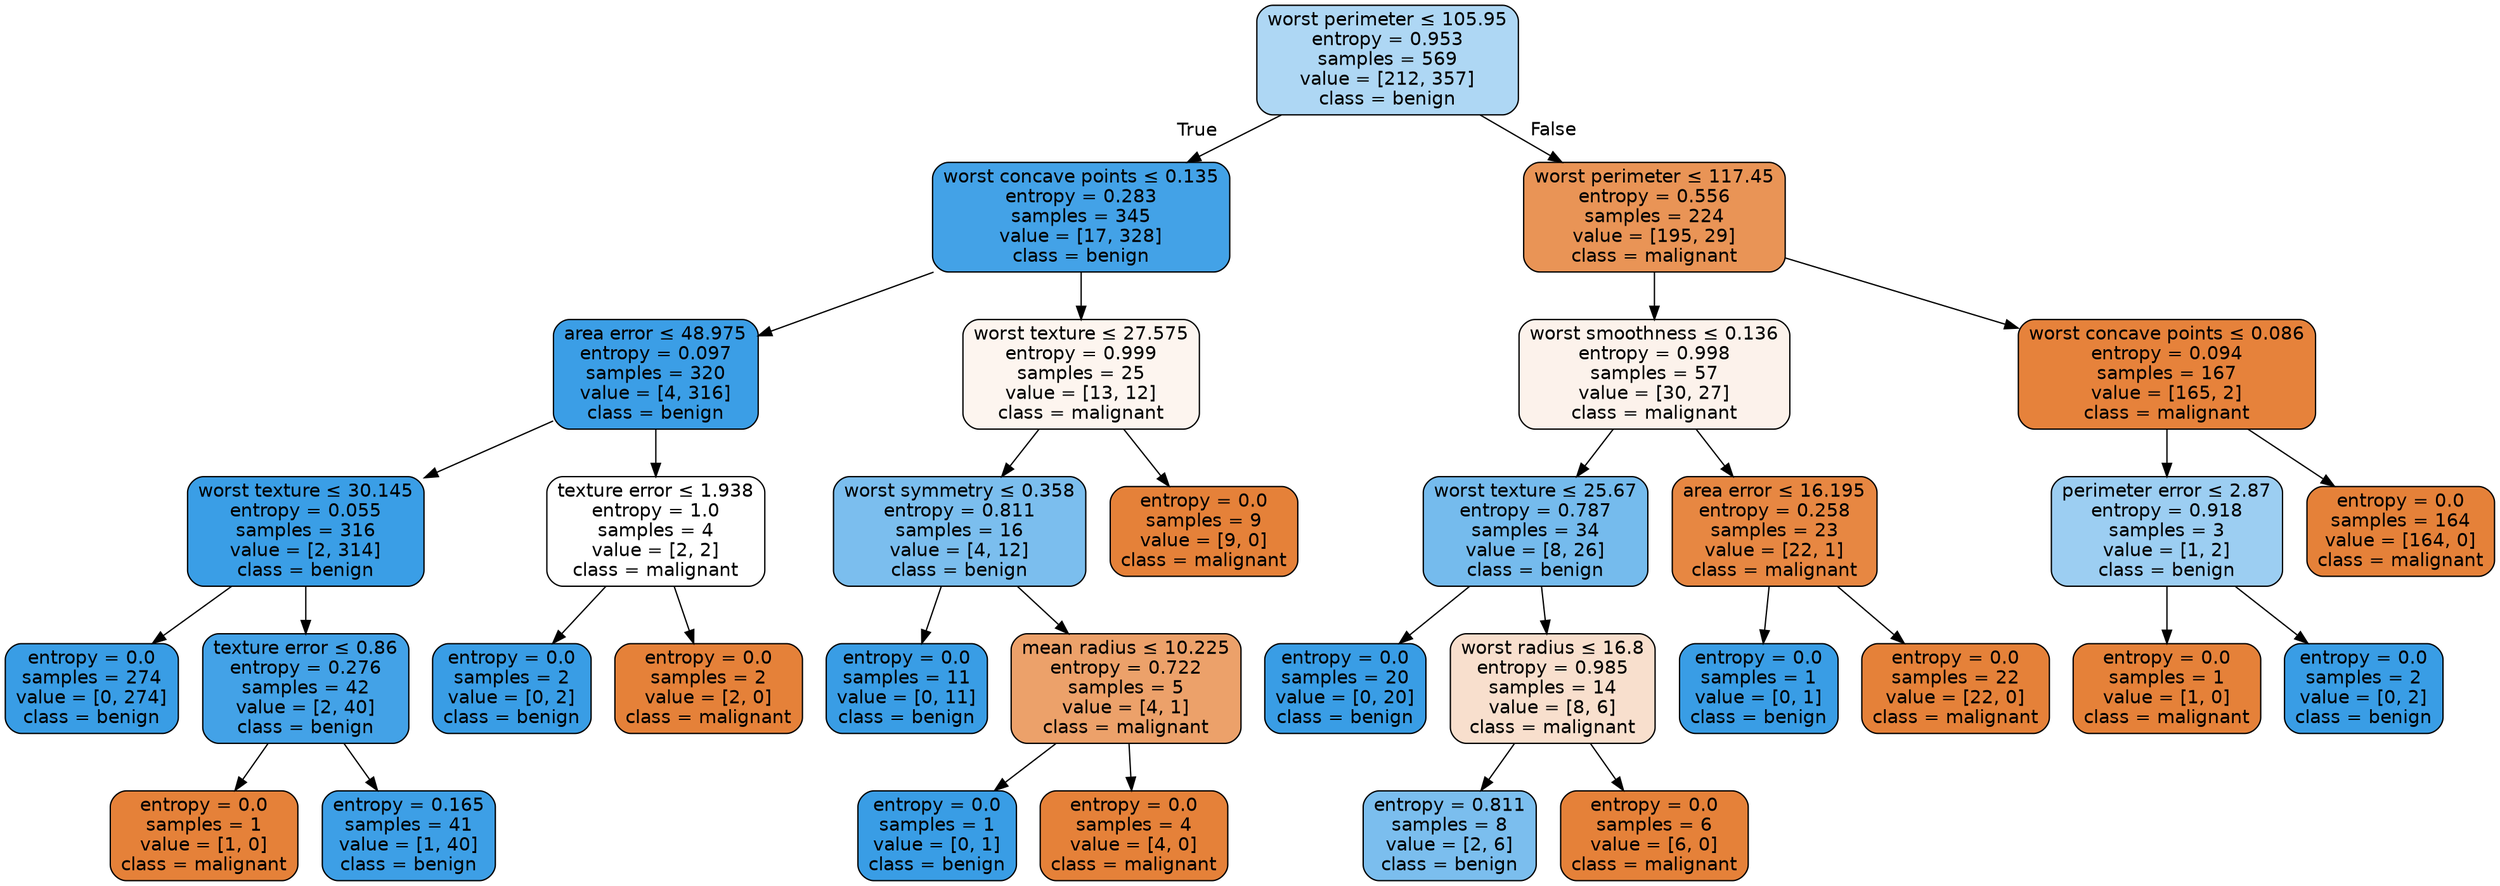 digraph Tree {
node [shape=box, style="filled, rounded", color="black", fontname=helvetica] ;
edge [fontname=helvetica] ;
0 [label=<worst perimeter &le; 105.95<br/>entropy = 0.953<br/>samples = 569<br/>value = [212, 357]<br/>class = benign>, fillcolor="#399de568"] ;
1 [label=<worst concave points &le; 0.135<br/>entropy = 0.283<br/>samples = 345<br/>value = [17, 328]<br/>class = benign>, fillcolor="#399de5f2"] ;
0 -> 1 [labeldistance=2.5, labelangle=45, headlabel="True"] ;
2 [label=<area error &le; 48.975<br/>entropy = 0.097<br/>samples = 320<br/>value = [4, 316]<br/>class = benign>, fillcolor="#399de5fc"] ;
1 -> 2 ;
3 [label=<worst texture &le; 30.145<br/>entropy = 0.055<br/>samples = 316<br/>value = [2, 314]<br/>class = benign>, fillcolor="#399de5fd"] ;
2 -> 3 ;
4 [label=<entropy = 0.0<br/>samples = 274<br/>value = [0, 274]<br/>class = benign>, fillcolor="#399de5ff"] ;
3 -> 4 ;
5 [label=<texture error &le; 0.86<br/>entropy = 0.276<br/>samples = 42<br/>value = [2, 40]<br/>class = benign>, fillcolor="#399de5f2"] ;
3 -> 5 ;
6 [label=<entropy = 0.0<br/>samples = 1<br/>value = [1, 0]<br/>class = malignant>, fillcolor="#e58139ff"] ;
5 -> 6 ;
7 [label=<entropy = 0.165<br/>samples = 41<br/>value = [1, 40]<br/>class = benign>, fillcolor="#399de5f9"] ;
5 -> 7 ;
8 [label=<texture error &le; 1.938<br/>entropy = 1.0<br/>samples = 4<br/>value = [2, 2]<br/>class = malignant>, fillcolor="#e5813900"] ;
2 -> 8 ;
9 [label=<entropy = 0.0<br/>samples = 2<br/>value = [0, 2]<br/>class = benign>, fillcolor="#399de5ff"] ;
8 -> 9 ;
10 [label=<entropy = 0.0<br/>samples = 2<br/>value = [2, 0]<br/>class = malignant>, fillcolor="#e58139ff"] ;
8 -> 10 ;
11 [label=<worst texture &le; 27.575<br/>entropy = 0.999<br/>samples = 25<br/>value = [13, 12]<br/>class = malignant>, fillcolor="#e5813914"] ;
1 -> 11 ;
12 [label=<worst symmetry &le; 0.358<br/>entropy = 0.811<br/>samples = 16<br/>value = [4, 12]<br/>class = benign>, fillcolor="#399de5aa"] ;
11 -> 12 ;
13 [label=<entropy = 0.0<br/>samples = 11<br/>value = [0, 11]<br/>class = benign>, fillcolor="#399de5ff"] ;
12 -> 13 ;
14 [label=<mean radius &le; 10.225<br/>entropy = 0.722<br/>samples = 5<br/>value = [4, 1]<br/>class = malignant>, fillcolor="#e58139bf"] ;
12 -> 14 ;
15 [label=<entropy = 0.0<br/>samples = 1<br/>value = [0, 1]<br/>class = benign>, fillcolor="#399de5ff"] ;
14 -> 15 ;
16 [label=<entropy = 0.0<br/>samples = 4<br/>value = [4, 0]<br/>class = malignant>, fillcolor="#e58139ff"] ;
14 -> 16 ;
17 [label=<entropy = 0.0<br/>samples = 9<br/>value = [9, 0]<br/>class = malignant>, fillcolor="#e58139ff"] ;
11 -> 17 ;
18 [label=<worst perimeter &le; 117.45<br/>entropy = 0.556<br/>samples = 224<br/>value = [195, 29]<br/>class = malignant>, fillcolor="#e58139d9"] ;
0 -> 18 [labeldistance=2.5, labelangle=-45, headlabel="False"] ;
19 [label=<worst smoothness &le; 0.136<br/>entropy = 0.998<br/>samples = 57<br/>value = [30, 27]<br/>class = malignant>, fillcolor="#e5813919"] ;
18 -> 19 ;
20 [label=<worst texture &le; 25.67<br/>entropy = 0.787<br/>samples = 34<br/>value = [8, 26]<br/>class = benign>, fillcolor="#399de5b1"] ;
19 -> 20 ;
21 [label=<entropy = 0.0<br/>samples = 20<br/>value = [0, 20]<br/>class = benign>, fillcolor="#399de5ff"] ;
20 -> 21 ;
22 [label=<worst radius &le; 16.8<br/>entropy = 0.985<br/>samples = 14<br/>value = [8, 6]<br/>class = malignant>, fillcolor="#e5813940"] ;
20 -> 22 ;
23 [label=<entropy = 0.811<br/>samples = 8<br/>value = [2, 6]<br/>class = benign>, fillcolor="#399de5aa"] ;
22 -> 23 ;
24 [label=<entropy = 0.0<br/>samples = 6<br/>value = [6, 0]<br/>class = malignant>, fillcolor="#e58139ff"] ;
22 -> 24 ;
25 [label=<area error &le; 16.195<br/>entropy = 0.258<br/>samples = 23<br/>value = [22, 1]<br/>class = malignant>, fillcolor="#e58139f3"] ;
19 -> 25 ;
26 [label=<entropy = 0.0<br/>samples = 1<br/>value = [0, 1]<br/>class = benign>, fillcolor="#399de5ff"] ;
25 -> 26 ;
27 [label=<entropy = 0.0<br/>samples = 22<br/>value = [22, 0]<br/>class = malignant>, fillcolor="#e58139ff"] ;
25 -> 27 ;
28 [label=<worst concave points &le; 0.086<br/>entropy = 0.094<br/>samples = 167<br/>value = [165, 2]<br/>class = malignant>, fillcolor="#e58139fc"] ;
18 -> 28 ;
29 [label=<perimeter error &le; 2.87<br/>entropy = 0.918<br/>samples = 3<br/>value = [1, 2]<br/>class = benign>, fillcolor="#399de57f"] ;
28 -> 29 ;
30 [label=<entropy = 0.0<br/>samples = 1<br/>value = [1, 0]<br/>class = malignant>, fillcolor="#e58139ff"] ;
29 -> 30 ;
31 [label=<entropy = 0.0<br/>samples = 2<br/>value = [0, 2]<br/>class = benign>, fillcolor="#399de5ff"] ;
29 -> 31 ;
32 [label=<entropy = 0.0<br/>samples = 164<br/>value = [164, 0]<br/>class = malignant>, fillcolor="#e58139ff"] ;
28 -> 32 ;
}
